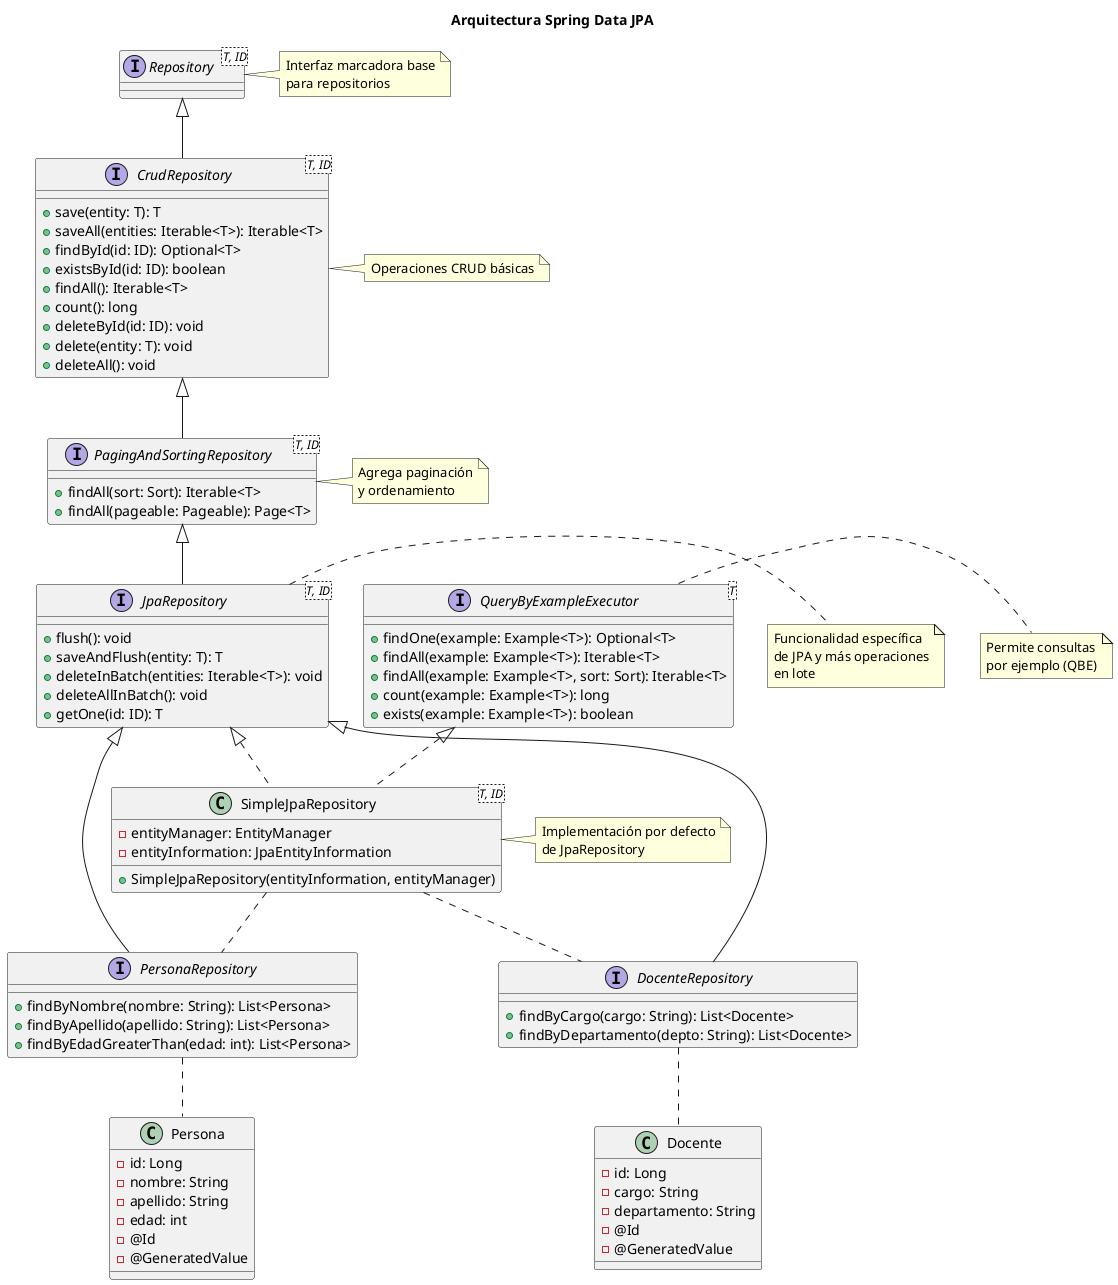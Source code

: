 @startuml
title "Arquitectura Spring Data JPA"

interface Repository<T, ID>

interface CrudRepository<T, ID> extends Repository {
    + save(entity: T): T
    + saveAll(entities: Iterable<T>): Iterable<T>
    + findById(id: ID): Optional<T>
    + existsById(id: ID): boolean
    + findAll(): Iterable<T>
    + count(): long
    + deleteById(id: ID): void
    + delete(entity: T): void
    + deleteAll(): void
}

interface PagingAndSortingRepository<T, ID> extends CrudRepository {
    + findAll(sort: Sort): Iterable<T>
    + findAll(pageable: Pageable): Page<T>
}

interface JpaRepository<T, ID> extends PagingAndSortingRepository {
    + flush(): void
    + saveAndFlush(entity: T): T
    + deleteInBatch(entities: Iterable<T>): void
    + deleteAllInBatch(): void
    + getOne(id: ID): T
}

interface QueryByExampleExecutor<T> {
    + findOne(example: Example<T>): Optional<T>
    + findAll(example: Example<T>): Iterable<T>
    + findAll(example: Example<T>, sort: Sort): Iterable<T>
    + count(example: Example<T>): long
    + exists(example: Example<T>): boolean
}

class SimpleJpaRepository<T, ID> implements JpaRepository, QueryByExampleExecutor {
    - entityManager: EntityManager
    - entityInformation: JpaEntityInformation
    + SimpleJpaRepository(entityInformation, entityManager)
}

' Tus repositories personalizados
interface PersonaRepository extends JpaRepository {
    + findByNombre(nombre: String): List<Persona>
    + findByApellido(apellido: String): List<Persona>
    + findByEdadGreaterThan(edad: int): List<Persona>
}

interface DocenteRepository extends JpaRepository {
    + findByCargo(cargo: String): List<Docente>
    + findByDepartamento(depto: String): List<Docente>
}

' Entidades JPA
class Persona {
    - id: Long
    - nombre: String
    - apellido: String
    - edad: int
    - {field} @Id
    - {field} @GeneratedValue
}

class Docente {
    - id: Long
    - cargo: String
    - departamento: String
    - {field} @Id
    - {field} @GeneratedValue
}

' Relaciones con implementación
SimpleJpaRepository .. PersonaRepository
SimpleJpaRepository .. DocenteRepository

' Relaciones con entidades
PersonaRepository .. Persona
DocenteRepository .. Docente

note right of Repository
  Interfaz marcadora base
  para repositorios
end note

note right of CrudRepository
  Operaciones CRUD básicas
end note

note right of PagingAndSortingRepository
  Agrega paginación
  y ordenamiento
end note

note right of JpaRepository
  Funcionalidad específica
  de JPA y más operaciones
  en lote
end note

note right of SimpleJpaRepository
  Implementación por defecto
  de JpaRepository
end note

note right of QueryByExampleExecutor
  Permite consultas
  por ejemplo (QBE)
end note

@enduml